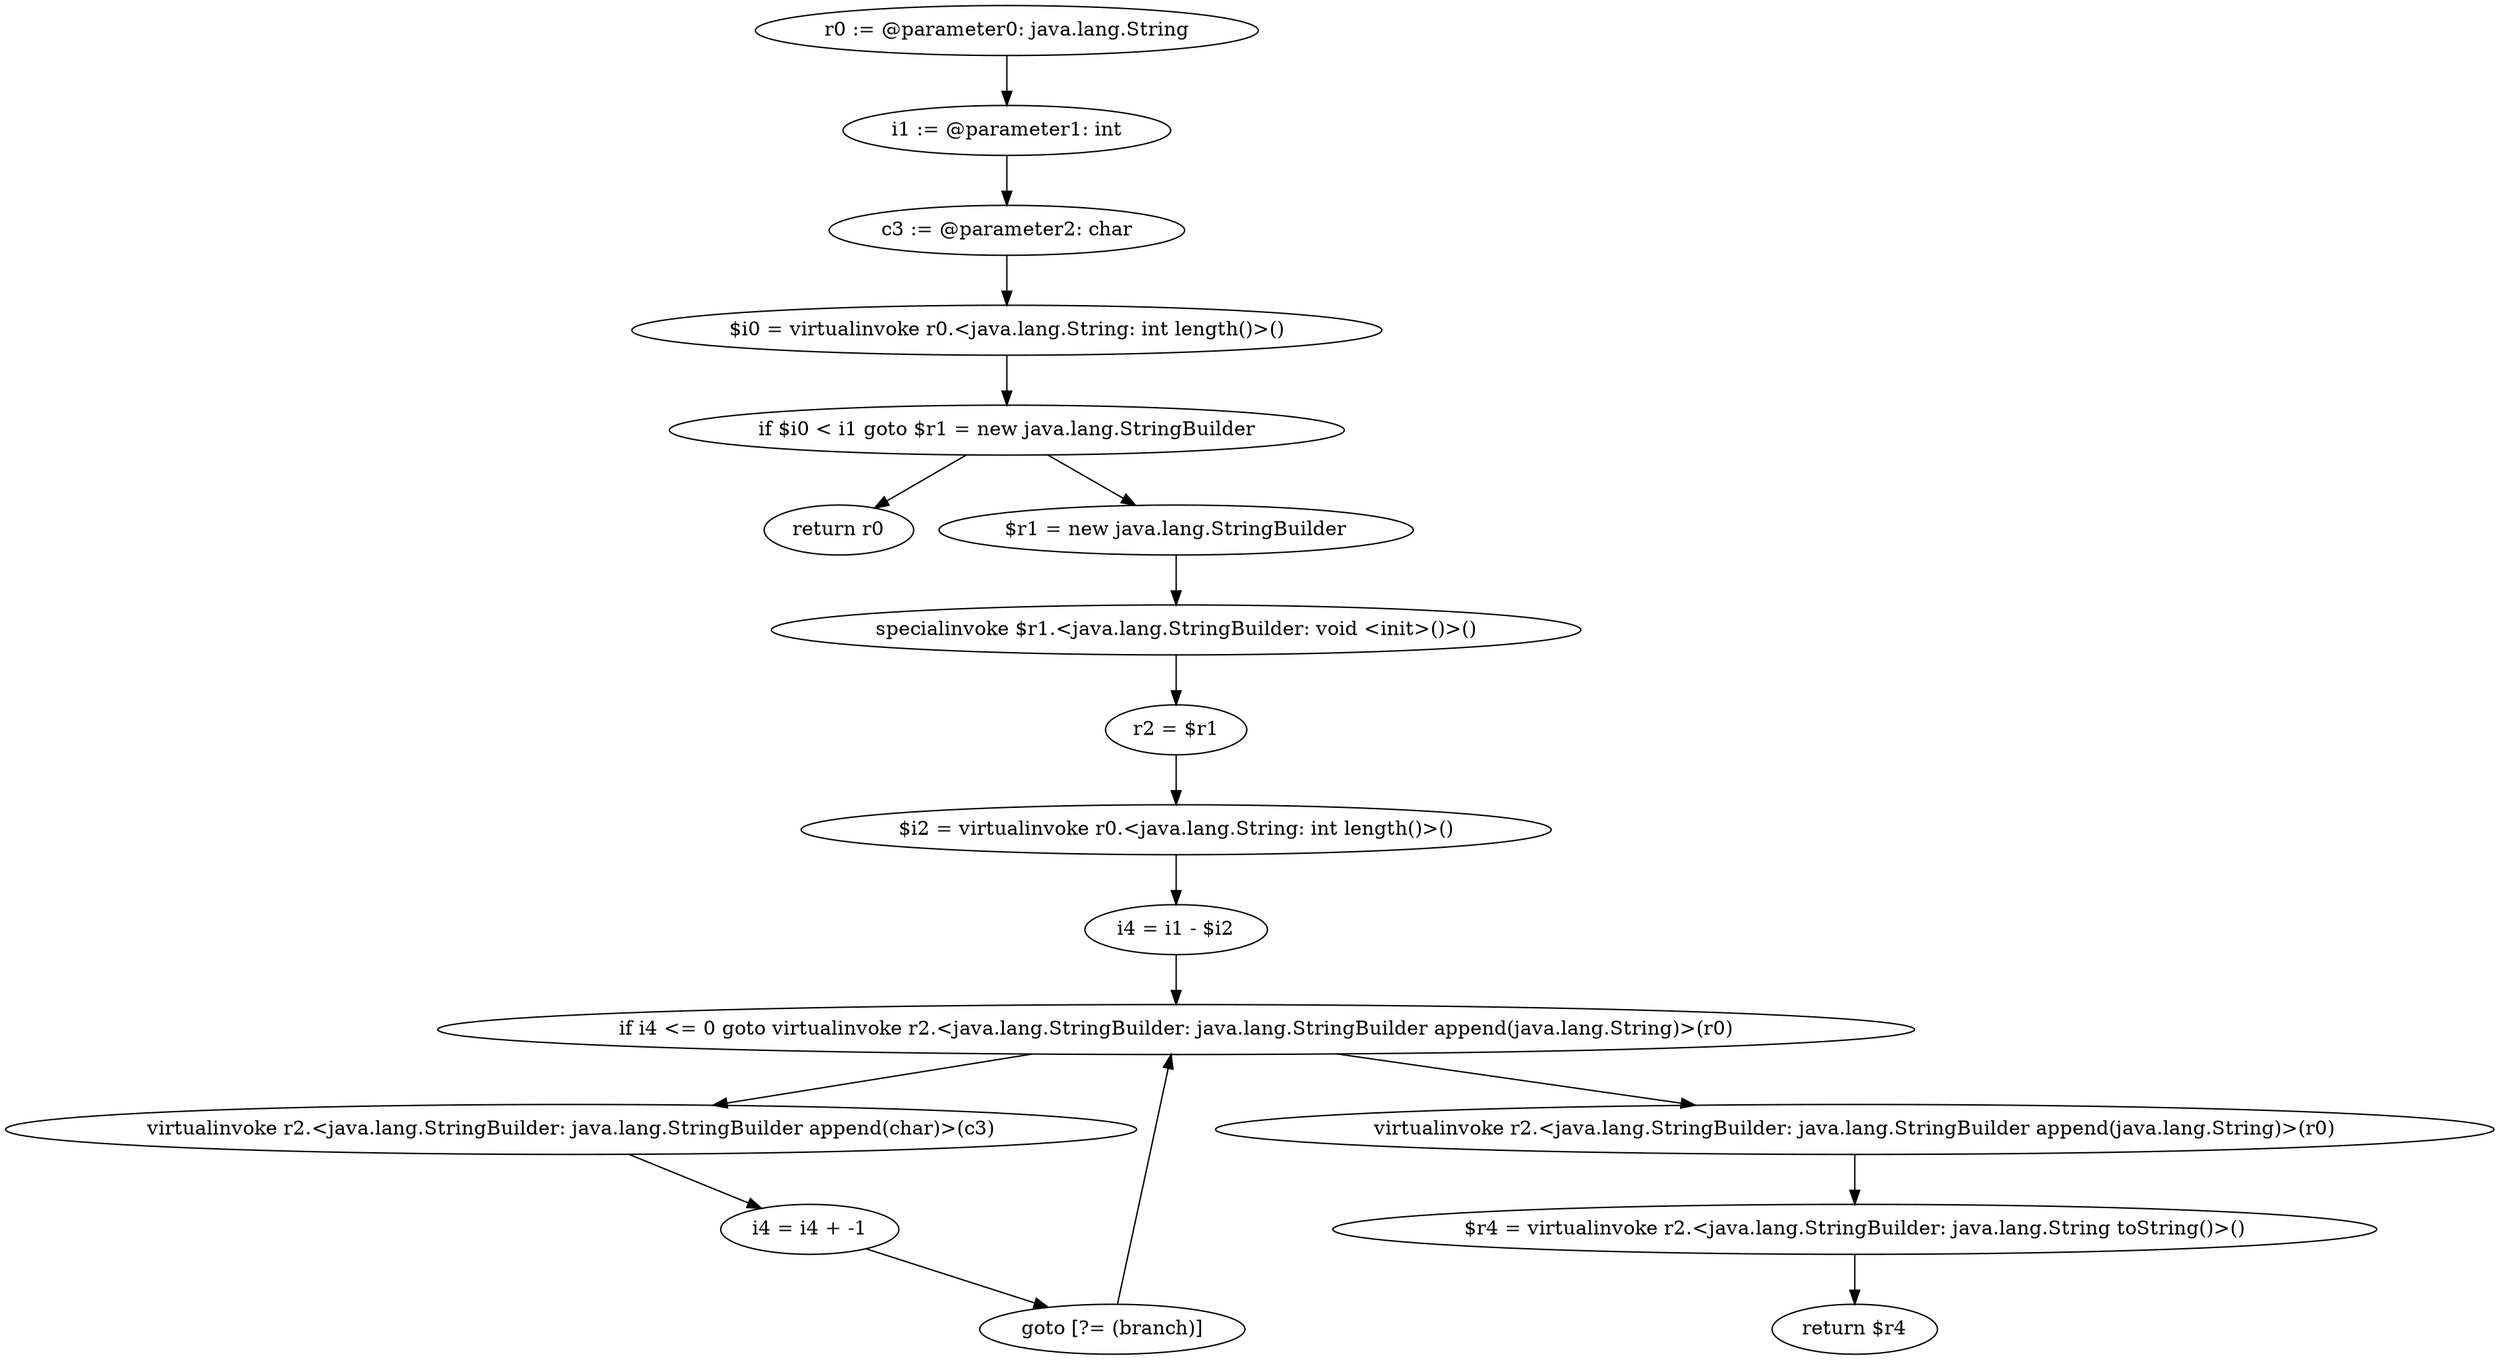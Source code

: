 digraph "unitGraph" {
    "r0 := @parameter0: java.lang.String"
    "i1 := @parameter1: int"
    "c3 := @parameter2: char"
    "$i0 = virtualinvoke r0.<java.lang.String: int length()>()"
    "if $i0 < i1 goto $r1 = new java.lang.StringBuilder"
    "return r0"
    "$r1 = new java.lang.StringBuilder"
    "specialinvoke $r1.<java.lang.StringBuilder: void <init>()>()"
    "r2 = $r1"
    "$i2 = virtualinvoke r0.<java.lang.String: int length()>()"
    "i4 = i1 - $i2"
    "if i4 <= 0 goto virtualinvoke r2.<java.lang.StringBuilder: java.lang.StringBuilder append(java.lang.String)>(r0)"
    "virtualinvoke r2.<java.lang.StringBuilder: java.lang.StringBuilder append(char)>(c3)"
    "i4 = i4 + -1"
    "goto [?= (branch)]"
    "virtualinvoke r2.<java.lang.StringBuilder: java.lang.StringBuilder append(java.lang.String)>(r0)"
    "$r4 = virtualinvoke r2.<java.lang.StringBuilder: java.lang.String toString()>()"
    "return $r4"
    "r0 := @parameter0: java.lang.String"->"i1 := @parameter1: int";
    "i1 := @parameter1: int"->"c3 := @parameter2: char";
    "c3 := @parameter2: char"->"$i0 = virtualinvoke r0.<java.lang.String: int length()>()";
    "$i0 = virtualinvoke r0.<java.lang.String: int length()>()"->"if $i0 < i1 goto $r1 = new java.lang.StringBuilder";
    "if $i0 < i1 goto $r1 = new java.lang.StringBuilder"->"return r0";
    "if $i0 < i1 goto $r1 = new java.lang.StringBuilder"->"$r1 = new java.lang.StringBuilder";
    "$r1 = new java.lang.StringBuilder"->"specialinvoke $r1.<java.lang.StringBuilder: void <init>()>()";
    "specialinvoke $r1.<java.lang.StringBuilder: void <init>()>()"->"r2 = $r1";
    "r2 = $r1"->"$i2 = virtualinvoke r0.<java.lang.String: int length()>()";
    "$i2 = virtualinvoke r0.<java.lang.String: int length()>()"->"i4 = i1 - $i2";
    "i4 = i1 - $i2"->"if i4 <= 0 goto virtualinvoke r2.<java.lang.StringBuilder: java.lang.StringBuilder append(java.lang.String)>(r0)";
    "if i4 <= 0 goto virtualinvoke r2.<java.lang.StringBuilder: java.lang.StringBuilder append(java.lang.String)>(r0)"->"virtualinvoke r2.<java.lang.StringBuilder: java.lang.StringBuilder append(char)>(c3)";
    "if i4 <= 0 goto virtualinvoke r2.<java.lang.StringBuilder: java.lang.StringBuilder append(java.lang.String)>(r0)"->"virtualinvoke r2.<java.lang.StringBuilder: java.lang.StringBuilder append(java.lang.String)>(r0)";
    "virtualinvoke r2.<java.lang.StringBuilder: java.lang.StringBuilder append(char)>(c3)"->"i4 = i4 + -1";
    "i4 = i4 + -1"->"goto [?= (branch)]";
    "goto [?= (branch)]"->"if i4 <= 0 goto virtualinvoke r2.<java.lang.StringBuilder: java.lang.StringBuilder append(java.lang.String)>(r0)";
    "virtualinvoke r2.<java.lang.StringBuilder: java.lang.StringBuilder append(java.lang.String)>(r0)"->"$r4 = virtualinvoke r2.<java.lang.StringBuilder: java.lang.String toString()>()";
    "$r4 = virtualinvoke r2.<java.lang.StringBuilder: java.lang.String toString()>()"->"return $r4";
}
